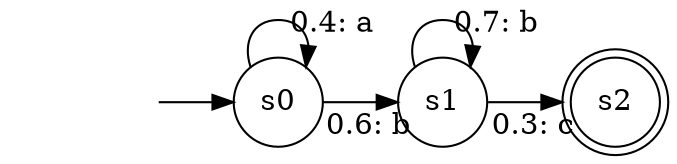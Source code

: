 digraph {
  rankdir=LR;
  start [style=invis, height=0.01, width=0.01];
  
  node [shape=circle];
  s0 [label="s0"];
  s1 [label="s1"];
  
  node [shape=doublecircle];
  s2 [label="s2"];
  
  start -> s0;
  
  s0 -> s0 [headlabel="0.4: a", labeldistance=2.4];
  s0 -> s1 [headlabel="0.6: b", labeldistance=1.8, labelangle=40];
  
  s1 -> s1 [headlabel="0.7: b", labeldistance=2.4];
  s1 -> s2 [headlabel="0.3: c", labeldistance=1.8, labelangle=40];
}